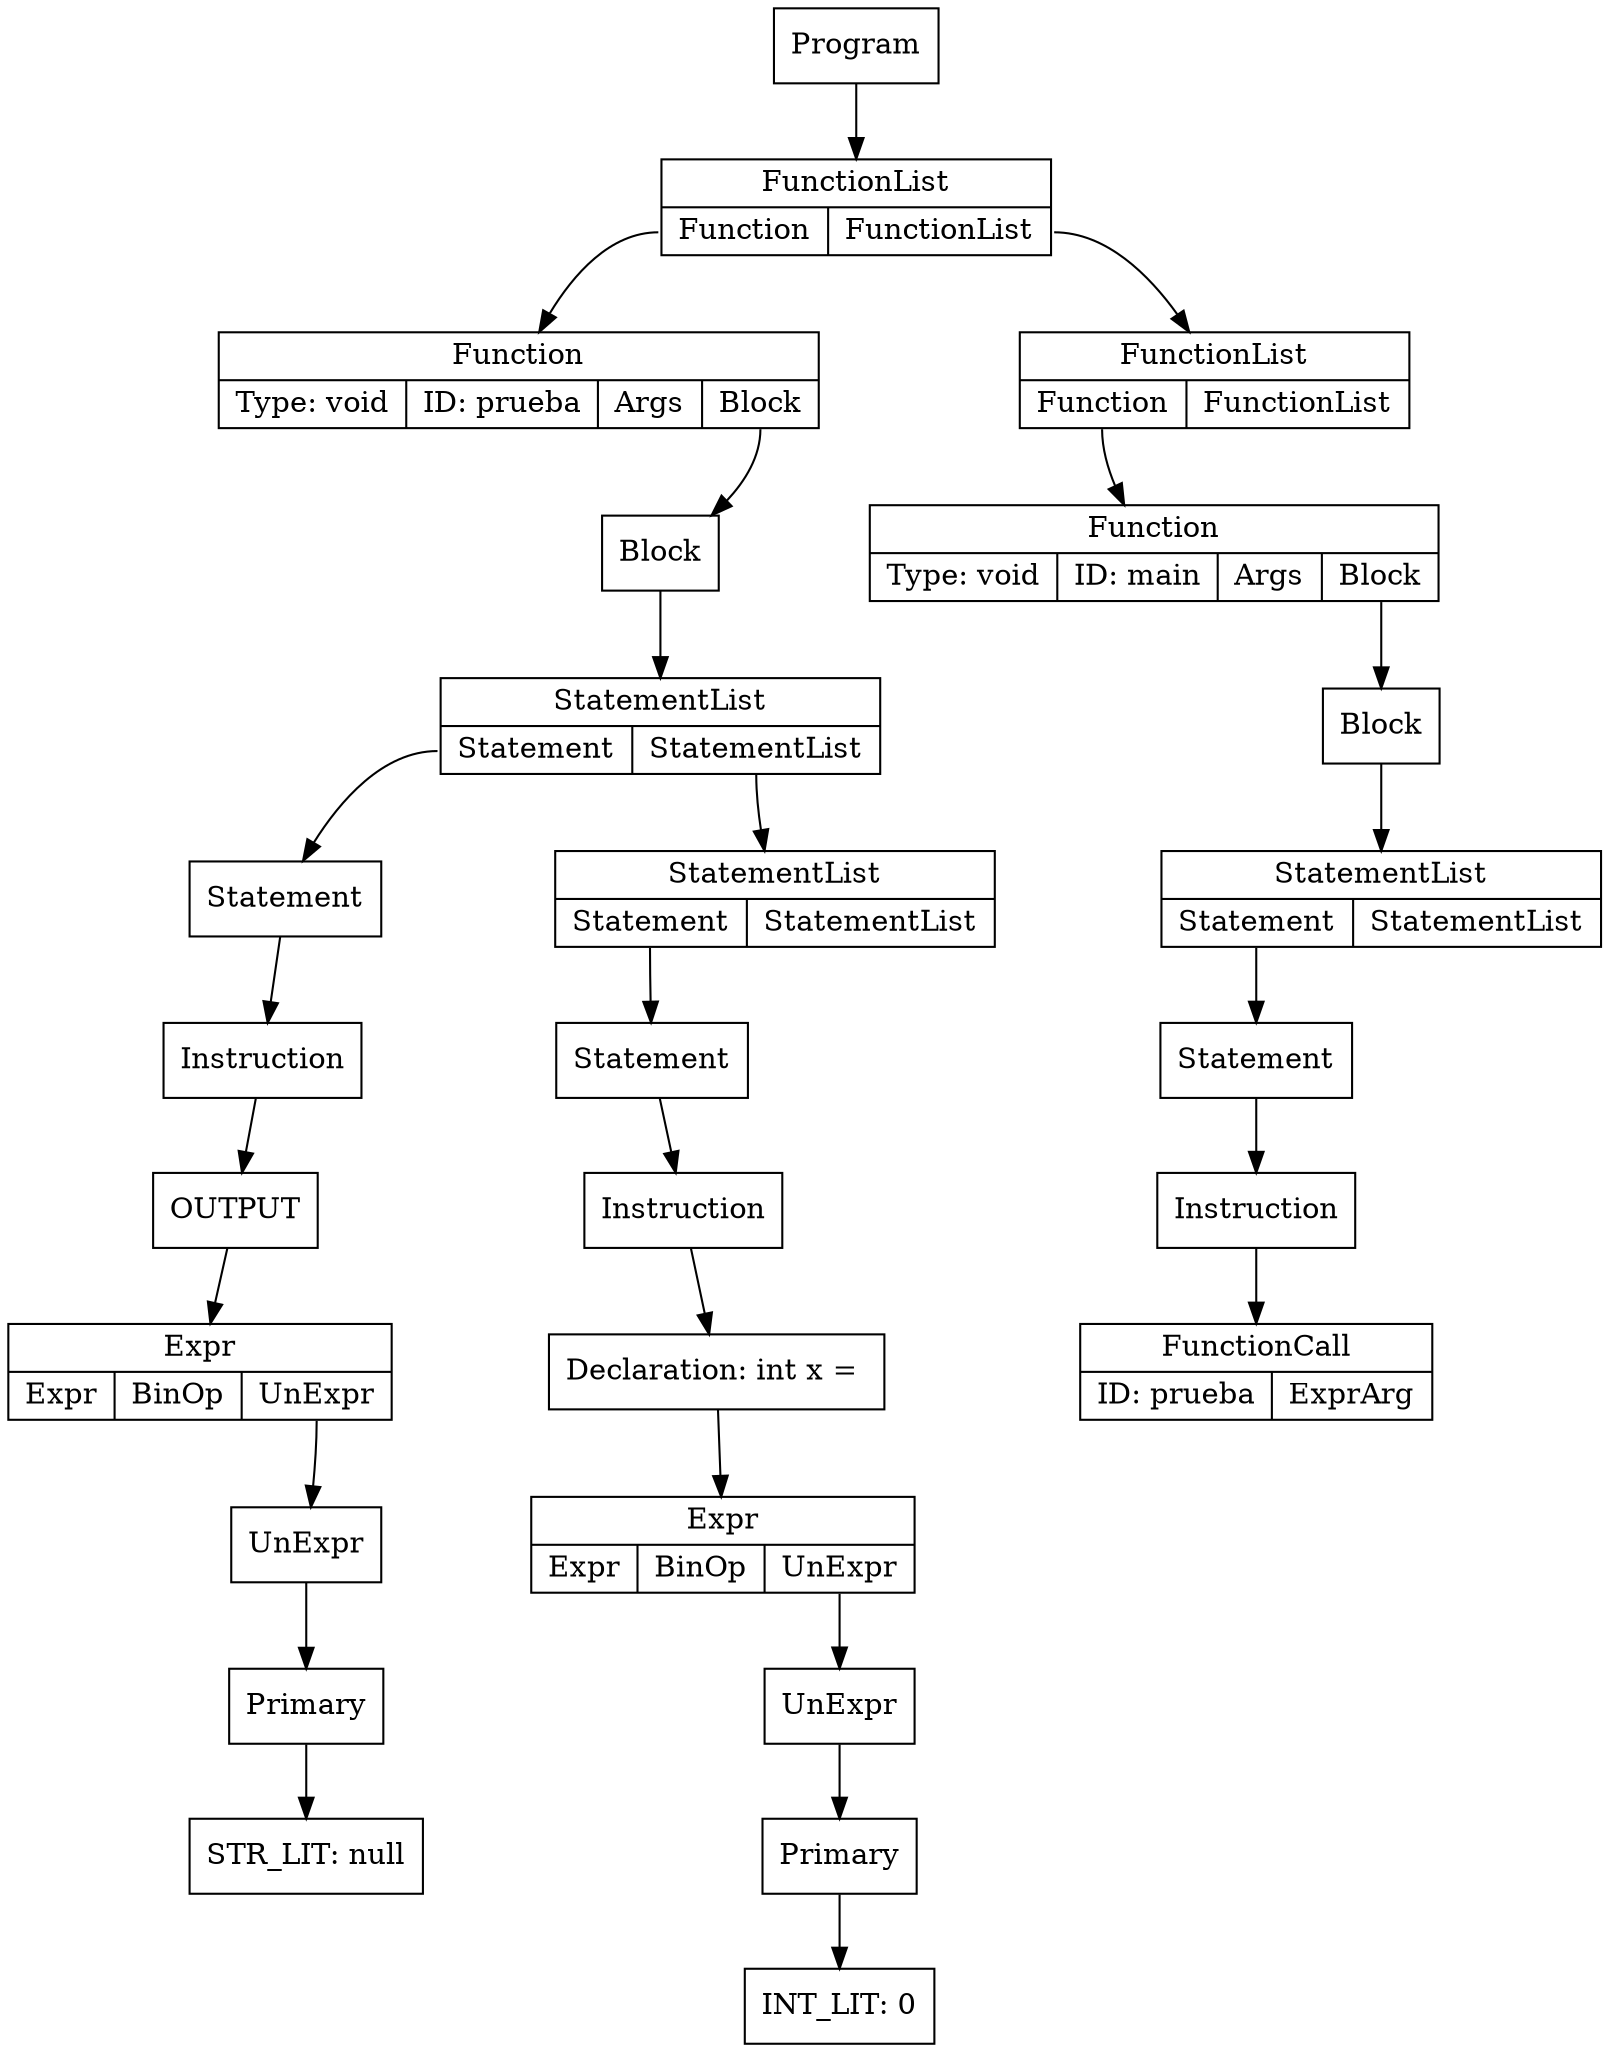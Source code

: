 digraph ccTree {
graph[nodesep="1"]
	node [shape=box]
	node [shape=box]
	n0 [label = "Primary"]
	n1 [label = "STR_LIT: null"]
	n0-> n1
	n2 [label = "UnExpr"]
	n2-> n0
	n3 [label = "{Expr | {<e>Expr | <bo>BinOp | <ue>UnExpr}}", shape="record"]
	n3:ue-> n2
	n4 [label = "Instruction"]
	n5 [label = "OUTPUT"]
	n4-> n5
	n5-> n3
	n6 [label = "Statement"]
	n6-> n4
	n7 [label = "Primary"]
	n8 [label = "INT_LIT: 0"]
	n7-> n8
	n9 [label = "UnExpr"]
	n9-> n7
	n10 [label = "{Expr | {<e>Expr | <bo>BinOp | <ue>UnExpr}}", shape="record"]
	n10:ue-> n9
	n11 [label = "Declaration: int x = "]
	n11-> n10
	n12 [label = "Instruction"]
	n12-> n11
	n13 [label = "Statement"]
	n13-> n12
	n14 [label = "{StatementList | {<s>Statement | <sl>StatementList}}", shape="record"]
	n14:s-> n13
	n15 [label = "{StatementList | {<s>Statement | <sl>StatementList}}", shape="record"]
	n15:s-> n6
	n15:sl-> n14
	n16 [label = "Block"]
	n16-> n15
	n17 [label = "{Function | {Type: void | ID: prueba | <a>Args | <b>Block}}", shape="record"]
	n17:b-> n16
	n18 [label = "{FunctionCall | { ID: prueba | <e>ExprArg}}", shape="record"]
	n19 [label = "Instruction"]
	n19-> n18
	n20 [label = "Statement"]
	n20-> n19
	n21 [label = "{StatementList | {<s>Statement | <sl>StatementList}}", shape="record"]
	n21:s-> n20
	n22 [label = "Block"]
	n22-> n21
	n23 [label = "{Function | {Type: void | ID: main | <a>Args | <b>Block}}", shape="record"]
	n23:b-> n22
	n24 [label = "{FunctionList | {<f> Function | <fl> FunctionList}}", shape="record"]
	n24:f-> n23
	n25 [label = "{FunctionList | {<f> Function | <fl> FunctionList}}", shape="record"]
	n25:f-> n17
	n25:fl-> n24
	n26 [label = "Program"]
	n26-> n25
}
